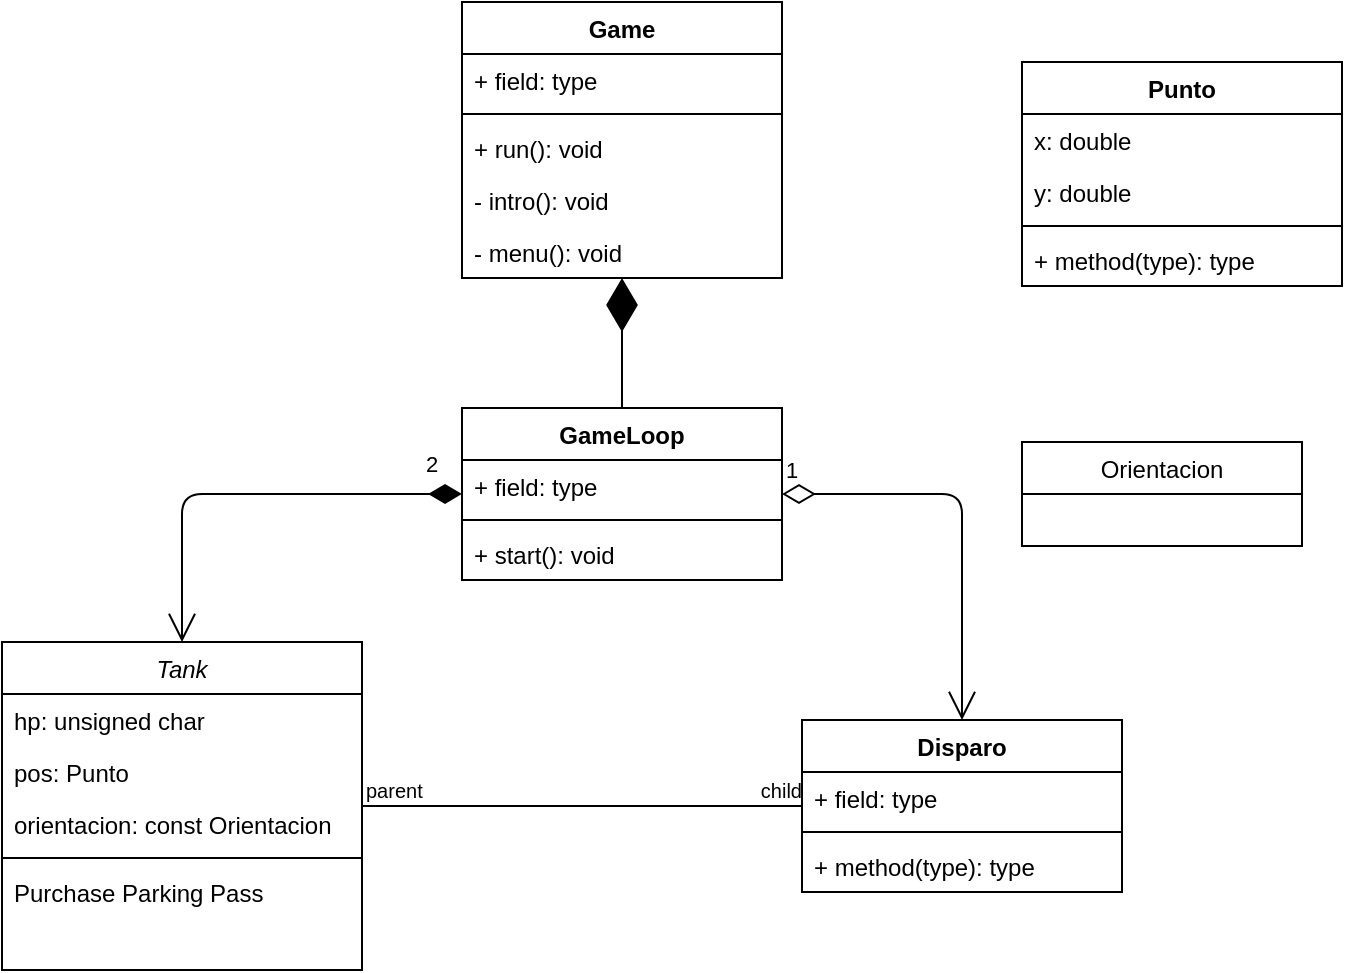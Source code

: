 <mxfile version="13.0.3" type="device"><diagram id="C5RBs43oDa-KdzZeNtuy" name="Page-1"><mxGraphModel dx="711" dy="408" grid="1" gridSize="10" guides="1" tooltips="1" connect="1" arrows="1" fold="1" page="1" pageScale="1" pageWidth="827" pageHeight="1169" math="0" shadow="0"><root><mxCell id="WIyWlLk6GJQsqaUBKTNV-0"/><mxCell id="WIyWlLk6GJQsqaUBKTNV-1" parent="WIyWlLk6GJQsqaUBKTNV-0"/><mxCell id="PepVchuBPJgJ-f9nPnky-18" value="" style="endArrow=none;html=1;edgeStyle=orthogonalEdgeStyle;" edge="1" parent="WIyWlLk6GJQsqaUBKTNV-1" source="zkfFHV4jXpPFQw0GAbJ--0" target="PepVchuBPJgJ-f9nPnky-14"><mxGeometry relative="1" as="geometry"><mxPoint x="340" y="190" as="sourcePoint"/><mxPoint x="500" y="190" as="targetPoint"/></mxGeometry></mxCell><mxCell id="PepVchuBPJgJ-f9nPnky-19" value="parent" style="resizable=0;html=1;align=left;verticalAlign=bottom;labelBackgroundColor=#ffffff;fontSize=10;" connectable="0" vertex="1" parent="PepVchuBPJgJ-f9nPnky-18"><mxGeometry x="-1" relative="1" as="geometry"/></mxCell><mxCell id="PepVchuBPJgJ-f9nPnky-20" value="child" style="resizable=0;html=1;align=right;verticalAlign=bottom;labelBackgroundColor=#ffffff;fontSize=10;" connectable="0" vertex="1" parent="PepVchuBPJgJ-f9nPnky-18"><mxGeometry x="1" relative="1" as="geometry"/></mxCell><mxCell id="PepVchuBPJgJ-f9nPnky-10" value="Orientacion" style="swimlane;fontStyle=0;childLayout=stackLayout;horizontal=1;startSize=26;fillColor=none;horizontalStack=0;resizeParent=1;resizeParentMax=0;resizeLast=0;collapsible=1;marginBottom=0;" vertex="1" parent="WIyWlLk6GJQsqaUBKTNV-1"><mxGeometry x="610" y="240" width="140" height="52" as="geometry"/></mxCell><mxCell id="PepVchuBPJgJ-f9nPnky-22" value="Game" style="swimlane;fontStyle=1;align=center;verticalAlign=top;childLayout=stackLayout;horizontal=1;startSize=26;horizontalStack=0;resizeParent=1;resizeParentMax=0;resizeLast=0;collapsible=1;marginBottom=0;" vertex="1" parent="WIyWlLk6GJQsqaUBKTNV-1"><mxGeometry x="330" y="20" width="160" height="138" as="geometry"/></mxCell><mxCell id="PepVchuBPJgJ-f9nPnky-23" value="+ field: type" style="text;strokeColor=none;fillColor=none;align=left;verticalAlign=top;spacingLeft=4;spacingRight=4;overflow=hidden;rotatable=0;points=[[0,0.5],[1,0.5]];portConstraint=eastwest;" vertex="1" parent="PepVchuBPJgJ-f9nPnky-22"><mxGeometry y="26" width="160" height="26" as="geometry"/></mxCell><mxCell id="PepVchuBPJgJ-f9nPnky-24" value="" style="line;strokeWidth=1;fillColor=none;align=left;verticalAlign=middle;spacingTop=-1;spacingLeft=3;spacingRight=3;rotatable=0;labelPosition=right;points=[];portConstraint=eastwest;" vertex="1" parent="PepVchuBPJgJ-f9nPnky-22"><mxGeometry y="52" width="160" height="8" as="geometry"/></mxCell><mxCell id="PepVchuBPJgJ-f9nPnky-32" value="+ run(): void" style="text;strokeColor=none;fillColor=none;align=left;verticalAlign=top;spacingLeft=4;spacingRight=4;overflow=hidden;rotatable=0;points=[[0,0.5],[1,0.5]];portConstraint=eastwest;" vertex="1" parent="PepVchuBPJgJ-f9nPnky-22"><mxGeometry y="60" width="160" height="26" as="geometry"/></mxCell><mxCell id="PepVchuBPJgJ-f9nPnky-25" value="- intro(): void" style="text;strokeColor=none;fillColor=none;align=left;verticalAlign=top;spacingLeft=4;spacingRight=4;overflow=hidden;rotatable=0;points=[[0,0.5],[1,0.5]];portConstraint=eastwest;" vertex="1" parent="PepVchuBPJgJ-f9nPnky-22"><mxGeometry y="86" width="160" height="26" as="geometry"/></mxCell><mxCell id="PepVchuBPJgJ-f9nPnky-31" value="- menu(): void" style="text;strokeColor=none;fillColor=none;align=left;verticalAlign=top;spacingLeft=4;spacingRight=4;overflow=hidden;rotatable=0;points=[[0,0.5],[1,0.5]];portConstraint=eastwest;" vertex="1" parent="PepVchuBPJgJ-f9nPnky-22"><mxGeometry y="112" width="160" height="26" as="geometry"/></mxCell><mxCell id="PepVchuBPJgJ-f9nPnky-30" value="" style="endArrow=diamondThin;endFill=1;endSize=24;html=1;" edge="1" parent="WIyWlLk6GJQsqaUBKTNV-1" source="PepVchuBPJgJ-f9nPnky-26" target="PepVchuBPJgJ-f9nPnky-22"><mxGeometry width="160" relative="1" as="geometry"><mxPoint x="340" y="190" as="sourcePoint"/><mxPoint x="500" y="190" as="targetPoint"/></mxGeometry></mxCell><mxCell id="PepVchuBPJgJ-f9nPnky-2" value="Punto" style="swimlane;fontStyle=1;align=center;verticalAlign=top;childLayout=stackLayout;horizontal=1;startSize=26;horizontalStack=0;resizeParent=1;resizeParentMax=0;resizeLast=0;collapsible=1;marginBottom=0;" vertex="1" parent="WIyWlLk6GJQsqaUBKTNV-1"><mxGeometry x="610" y="50" width="160" height="112" as="geometry"/></mxCell><mxCell id="PepVchuBPJgJ-f9nPnky-21" value="x: double" style="text;strokeColor=none;fillColor=none;align=left;verticalAlign=top;spacingLeft=4;spacingRight=4;overflow=hidden;rotatable=0;points=[[0,0.5],[1,0.5]];portConstraint=eastwest;" vertex="1" parent="PepVchuBPJgJ-f9nPnky-2"><mxGeometry y="26" width="160" height="26" as="geometry"/></mxCell><mxCell id="PepVchuBPJgJ-f9nPnky-3" value="y: double" style="text;strokeColor=none;fillColor=none;align=left;verticalAlign=top;spacingLeft=4;spacingRight=4;overflow=hidden;rotatable=0;points=[[0,0.5],[1,0.5]];portConstraint=eastwest;" vertex="1" parent="PepVchuBPJgJ-f9nPnky-2"><mxGeometry y="52" width="160" height="26" as="geometry"/></mxCell><mxCell id="PepVchuBPJgJ-f9nPnky-4" value="" style="line;strokeWidth=1;fillColor=none;align=left;verticalAlign=middle;spacingTop=-1;spacingLeft=3;spacingRight=3;rotatable=0;labelPosition=right;points=[];portConstraint=eastwest;" vertex="1" parent="PepVchuBPJgJ-f9nPnky-2"><mxGeometry y="78" width="160" height="8" as="geometry"/></mxCell><mxCell id="PepVchuBPJgJ-f9nPnky-5" value="+ method(type): type" style="text;strokeColor=none;fillColor=none;align=left;verticalAlign=top;spacingLeft=4;spacingRight=4;overflow=hidden;rotatable=0;points=[[0,0.5],[1,0.5]];portConstraint=eastwest;" vertex="1" parent="PepVchuBPJgJ-f9nPnky-2"><mxGeometry y="86" width="160" height="26" as="geometry"/></mxCell><mxCell id="PepVchuBPJgJ-f9nPnky-26" value="GameLoop" style="swimlane;fontStyle=1;align=center;verticalAlign=top;childLayout=stackLayout;horizontal=1;startSize=26;horizontalStack=0;resizeParent=1;resizeParentMax=0;resizeLast=0;collapsible=1;marginBottom=0;" vertex="1" parent="WIyWlLk6GJQsqaUBKTNV-1"><mxGeometry x="330" y="223" width="160" height="86" as="geometry"/></mxCell><mxCell id="PepVchuBPJgJ-f9nPnky-27" value="+ field: type" style="text;strokeColor=none;fillColor=none;align=left;verticalAlign=top;spacingLeft=4;spacingRight=4;overflow=hidden;rotatable=0;points=[[0,0.5],[1,0.5]];portConstraint=eastwest;" vertex="1" parent="PepVchuBPJgJ-f9nPnky-26"><mxGeometry y="26" width="160" height="26" as="geometry"/></mxCell><mxCell id="PepVchuBPJgJ-f9nPnky-28" value="" style="line;strokeWidth=1;fillColor=none;align=left;verticalAlign=middle;spacingTop=-1;spacingLeft=3;spacingRight=3;rotatable=0;labelPosition=right;points=[];portConstraint=eastwest;" vertex="1" parent="PepVchuBPJgJ-f9nPnky-26"><mxGeometry y="52" width="160" height="8" as="geometry"/></mxCell><mxCell id="PepVchuBPJgJ-f9nPnky-29" value="+ start(): void" style="text;strokeColor=none;fillColor=none;align=left;verticalAlign=top;spacingLeft=4;spacingRight=4;overflow=hidden;rotatable=0;points=[[0,0.5],[1,0.5]];portConstraint=eastwest;" vertex="1" parent="PepVchuBPJgJ-f9nPnky-26"><mxGeometry y="60" width="160" height="26" as="geometry"/></mxCell><mxCell id="PepVchuBPJgJ-f9nPnky-34" value="2" style="endArrow=open;html=1;endSize=12;startArrow=diamondThin;startSize=14;startFill=1;edgeStyle=orthogonalEdgeStyle;align=left;verticalAlign=bottom;" edge="1" parent="WIyWlLk6GJQsqaUBKTNV-1" source="PepVchuBPJgJ-f9nPnky-26" target="zkfFHV4jXpPFQw0GAbJ--0"><mxGeometry x="-0.813" y="-6" relative="1" as="geometry"><mxPoint x="120" y="260" as="sourcePoint"/><mxPoint x="280" y="260" as="targetPoint"/><mxPoint as="offset"/></mxGeometry></mxCell><mxCell id="zkfFHV4jXpPFQw0GAbJ--0" value="Tank" style="swimlane;fontStyle=2;align=center;verticalAlign=top;childLayout=stackLayout;horizontal=1;startSize=26;horizontalStack=0;resizeParent=1;resizeLast=0;collapsible=1;marginBottom=0;rounded=0;shadow=0;strokeWidth=1;" parent="WIyWlLk6GJQsqaUBKTNV-1" vertex="1"><mxGeometry x="100" y="340" width="180" height="164" as="geometry"><mxRectangle x="230" y="140" width="160" height="26" as="alternateBounds"/></mxGeometry></mxCell><mxCell id="zkfFHV4jXpPFQw0GAbJ--1" value="hp: unsigned char" style="text;align=left;verticalAlign=top;spacingLeft=4;spacingRight=4;overflow=hidden;rotatable=0;points=[[0,0.5],[1,0.5]];portConstraint=eastwest;" parent="zkfFHV4jXpPFQw0GAbJ--0" vertex="1"><mxGeometry y="26" width="180" height="26" as="geometry"/></mxCell><mxCell id="zkfFHV4jXpPFQw0GAbJ--3" value="pos: Punto" style="text;align=left;verticalAlign=top;spacingLeft=4;spacingRight=4;overflow=hidden;rotatable=0;points=[[0,0.5],[1,0.5]];portConstraint=eastwest;rounded=0;shadow=0;html=0;" parent="zkfFHV4jXpPFQw0GAbJ--0" vertex="1"><mxGeometry y="52" width="180" height="26" as="geometry"/></mxCell><mxCell id="PepVchuBPJgJ-f9nPnky-1" value="orientacion: const Orientacion" style="text;align=left;verticalAlign=top;spacingLeft=4;spacingRight=4;overflow=hidden;rotatable=0;points=[[0,0.5],[1,0.5]];portConstraint=eastwest;rounded=0;shadow=0;html=0;" vertex="1" parent="zkfFHV4jXpPFQw0GAbJ--0"><mxGeometry y="78" width="180" height="26" as="geometry"/></mxCell><mxCell id="zkfFHV4jXpPFQw0GAbJ--4" value="" style="line;html=1;strokeWidth=1;align=left;verticalAlign=middle;spacingTop=-1;spacingLeft=3;spacingRight=3;rotatable=0;labelPosition=right;points=[];portConstraint=eastwest;" parent="zkfFHV4jXpPFQw0GAbJ--0" vertex="1"><mxGeometry y="104" width="180" height="8" as="geometry"/></mxCell><mxCell id="zkfFHV4jXpPFQw0GAbJ--5" value="Purchase Parking Pass" style="text;align=left;verticalAlign=top;spacingLeft=4;spacingRight=4;overflow=hidden;rotatable=0;points=[[0,0.5],[1,0.5]];portConstraint=eastwest;" parent="zkfFHV4jXpPFQw0GAbJ--0" vertex="1"><mxGeometry y="112" width="180" height="26" as="geometry"/></mxCell><mxCell id="PepVchuBPJgJ-f9nPnky-35" value="1" style="endArrow=open;html=1;endSize=12;startArrow=diamondThin;startSize=14;startFill=0;edgeStyle=orthogonalEdgeStyle;align=left;verticalAlign=bottom;" edge="1" parent="WIyWlLk6GJQsqaUBKTNV-1" source="PepVchuBPJgJ-f9nPnky-26" target="PepVchuBPJgJ-f9nPnky-14"><mxGeometry x="-1" y="3" relative="1" as="geometry"><mxPoint x="430" y="330" as="sourcePoint"/><mxPoint x="590" y="330" as="targetPoint"/></mxGeometry></mxCell><mxCell id="PepVchuBPJgJ-f9nPnky-14" value="Disparo" style="swimlane;fontStyle=1;align=center;verticalAlign=top;childLayout=stackLayout;horizontal=1;startSize=26;horizontalStack=0;resizeParent=1;resizeParentMax=0;resizeLast=0;collapsible=1;marginBottom=0;" vertex="1" parent="WIyWlLk6GJQsqaUBKTNV-1"><mxGeometry x="500" y="379" width="160" height="86" as="geometry"/></mxCell><mxCell id="PepVchuBPJgJ-f9nPnky-15" value="+ field: type" style="text;strokeColor=none;fillColor=none;align=left;verticalAlign=top;spacingLeft=4;spacingRight=4;overflow=hidden;rotatable=0;points=[[0,0.5],[1,0.5]];portConstraint=eastwest;" vertex="1" parent="PepVchuBPJgJ-f9nPnky-14"><mxGeometry y="26" width="160" height="26" as="geometry"/></mxCell><mxCell id="PepVchuBPJgJ-f9nPnky-16" value="" style="line;strokeWidth=1;fillColor=none;align=left;verticalAlign=middle;spacingTop=-1;spacingLeft=3;spacingRight=3;rotatable=0;labelPosition=right;points=[];portConstraint=eastwest;" vertex="1" parent="PepVchuBPJgJ-f9nPnky-14"><mxGeometry y="52" width="160" height="8" as="geometry"/></mxCell><mxCell id="PepVchuBPJgJ-f9nPnky-17" value="+ method(type): type" style="text;strokeColor=none;fillColor=none;align=left;verticalAlign=top;spacingLeft=4;spacingRight=4;overflow=hidden;rotatable=0;points=[[0,0.5],[1,0.5]];portConstraint=eastwest;" vertex="1" parent="PepVchuBPJgJ-f9nPnky-14"><mxGeometry y="60" width="160" height="26" as="geometry"/></mxCell></root></mxGraphModel></diagram></mxfile>